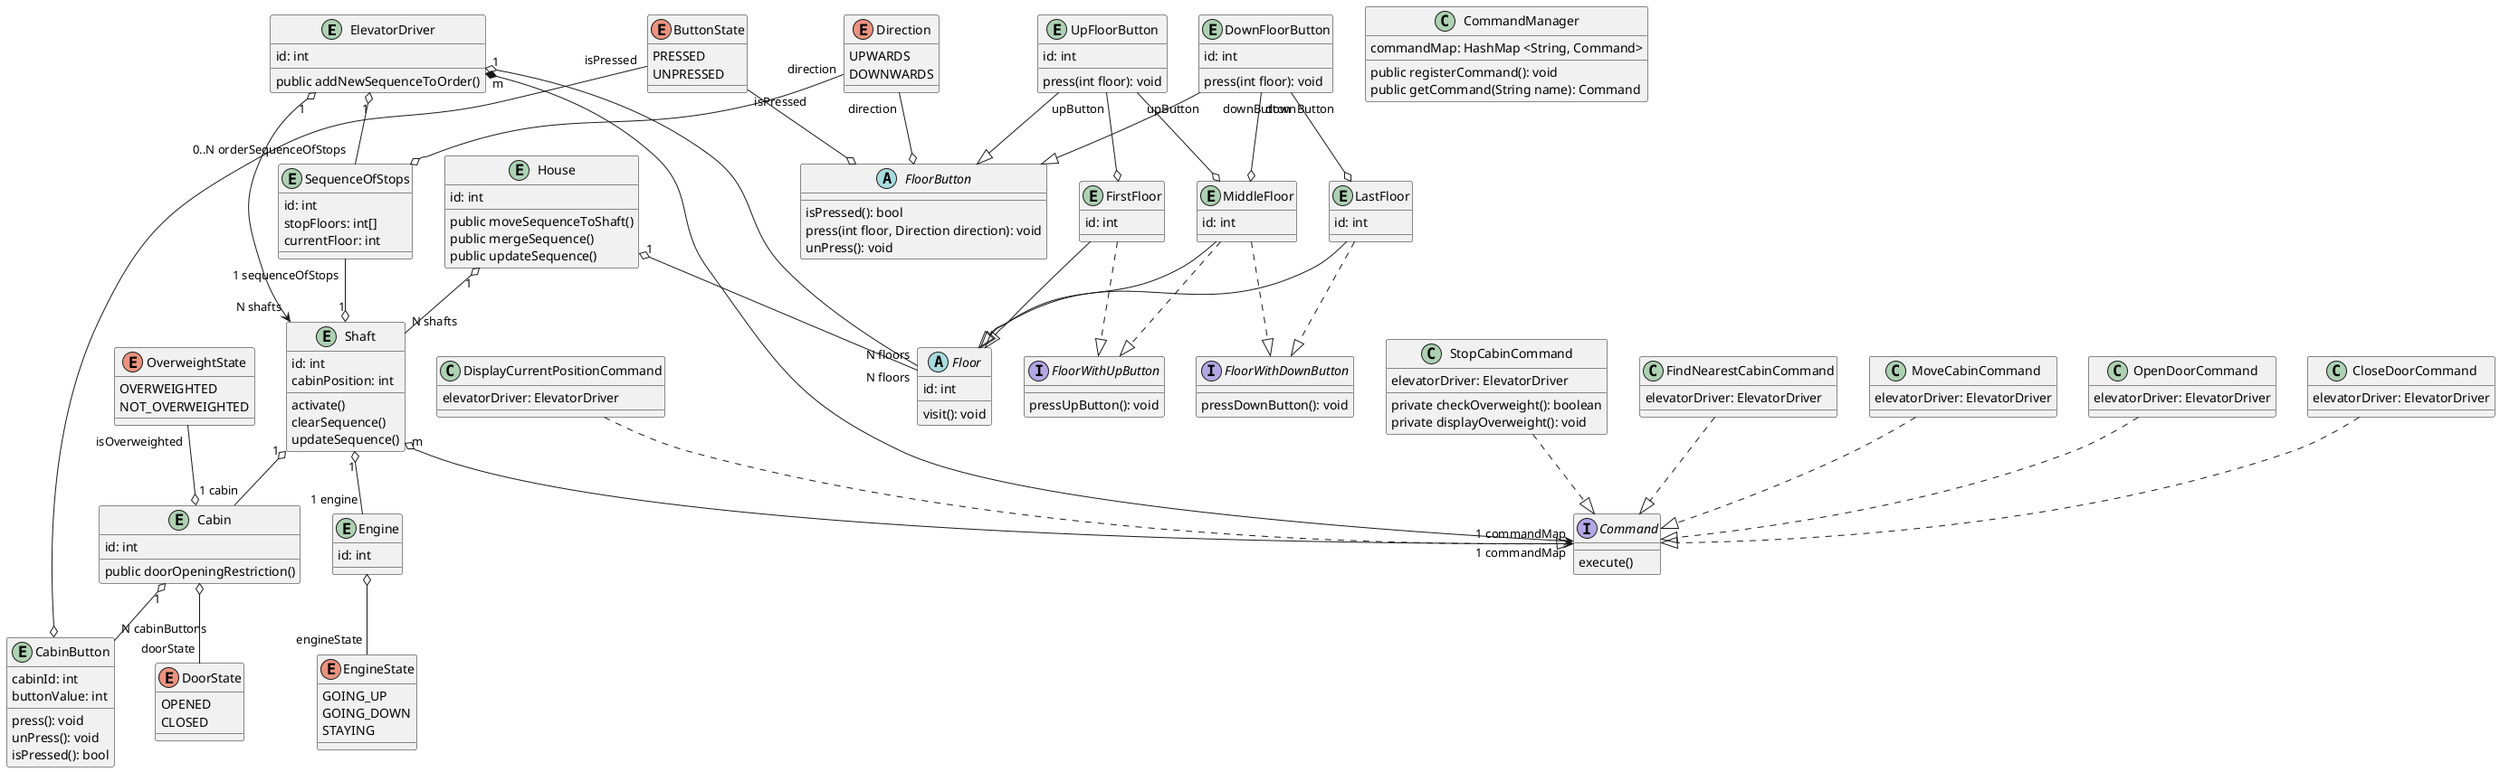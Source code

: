 @startuml
entity ElevatorDriver{
id: int
public addNewSequenceToOrder()

}

enum DoorState{
OPENED
CLOSED
}

entity Cabin{
id: int

public doorOpeningRestriction()
}

entity SequenceOfStops {
id: int
stopFloors: int[]
currentFloor: int
}

Direction "direction" --o SequenceOfStops


enum EngineState{
GOING_UP
GOING_DOWN
STAYING
}

enum Direction{
UPWARDS
DOWNWARDS
}

enum ButtonState{
PRESSED
UNPRESSED
}

entity "CabinButton"{
cabinId: int
buttonValue: int

press(): void
unPress(): void
isPressed(): bool
}


abstract "FloorButton"{
  isPressed(): bool
  press(int floor, Direction direction): void
  unPress(): void
}

entity "UpFloorButton" {
  id: int

  press(int floor): void
}

entity "DownFloorButton" {
 id: int

 press(int floor): void
}

"UpFloorButton" --|> "FloorButton"
"DownFloorButton" --|> "FloorButton"

abstract Floor{
  id: int
  visit(): void
}

interface FloorWithUpButton {
  pressUpButton(): void
}

interface FloorWithDownButton {
 pressDownButton(): void
}



entity FirstFloor {
  id: int
}

FirstFloor --|> Floor
FirstFloor ..|> FloorWithUpButton

entity LastFloor {
  id: int
}

LastFloor --|> Floor
LastFloor ..|> FloorWithDownButton

entity MiddleFloor {
  id: int
}

"UpFloorButton" "upButton" --o FirstFloor
"UpFloorButton" "upButton" --o MiddleFloor

"DownFloorButton" "downButton" --o MiddleFloor
"DownFloorButton" "downButton" --o LastFloor

MiddleFloor --|> Floor
MiddleFloor ..|> FloorWithUpButton
MiddleFloor ..|> FloorWithDownButton

Direction "direction" --o "FloorButton"

Cabin "1" o-- "N cabinButtons" "CabinButton"
ButtonState "isPressed " --o "FloorButton"
ButtonState "isPressed " --o "CabinButton"

entity Engine {
  id: int
}

Engine o-- "engineState" EngineState

entity Shaft {
  id: int
  cabinPosition: int
  activate()
  clearSequence()
  updateSequence()
}

Shaft "1" o-- "1 engine" Engine

ElevatorDriver "1" o-- "N floors" Floor
ElevatorDriver "1" o--> "N shafts" Shaft

Shaft "1" o-- "1 cabin" Cabin

Cabin o-- "doorState" DoorState

SequenceOfStops "1 sequenceOfStops" --o "1" Shaft
ElevatorDriver "1" o-- "0..N orderSequenceOfStops" SequenceOfStops

entity House {
  id: int

  public moveSequenceToShaft()
  public mergeSequence()
  public updateSequence()
}

House "1" o-- "N floors" Floor
House "1" o-- "N shafts" Shaft

interface Command {
    execute()
}

class MoveCabinCommand {
    elevatorDriver: ElevatorDriver
}
class OpenDoorCommand {
    elevatorDriver: ElevatorDriver
}
class CloseDoorCommand {
    elevatorDriver: ElevatorDriver
}
class DisplayCurrentPositionCommand{
    elevatorDriver: ElevatorDriver
}
class StopCabinCommand {
    elevatorDriver: ElevatorDriver

    private checkOverweight(): boolean
    private displayOverweight(): void
}

class FindNearestCabinCommand {
    elevatorDriver: ElevatorDriver
}

enum OverweightState {
    OVERWEIGHTED
    NOT_OVERWEIGHTED
}

class CommandManager {
    commandMap: HashMap <String, Command>

    public registerCommand(): void
    public getCommand(String name): Command
}

OverweightState "isOverweighted" --o Cabin

MoveCabinCommand  ..|> Command
OpenDoorCommand  ..|> Command
CloseDoorCommand  ..|> Command
DisplayCurrentPositionCommand  ..|> Command
StopCabinCommand  ..|> Command
FindNearestCabinCommand  ..|> Command


ElevatorDriver "m" *--> "1 commandMap" Command
Shaft "m" o--> "1 commandMap" Command


@enduml
